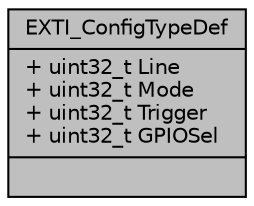 digraph "EXTI_ConfigTypeDef"
{
 // LATEX_PDF_SIZE
  edge [fontname="Helvetica",fontsize="10",labelfontname="Helvetica",labelfontsize="10"];
  node [fontname="Helvetica",fontsize="10",shape=record];
  Node1 [label="{EXTI_ConfigTypeDef\n|+ uint32_t Line\l+ uint32_t Mode\l+ uint32_t Trigger\l+ uint32_t GPIOSel\l|}",height=0.2,width=0.4,color="black", fillcolor="grey75", style="filled", fontcolor="black",tooltip="EXTI Configuration structure definition."];
}
